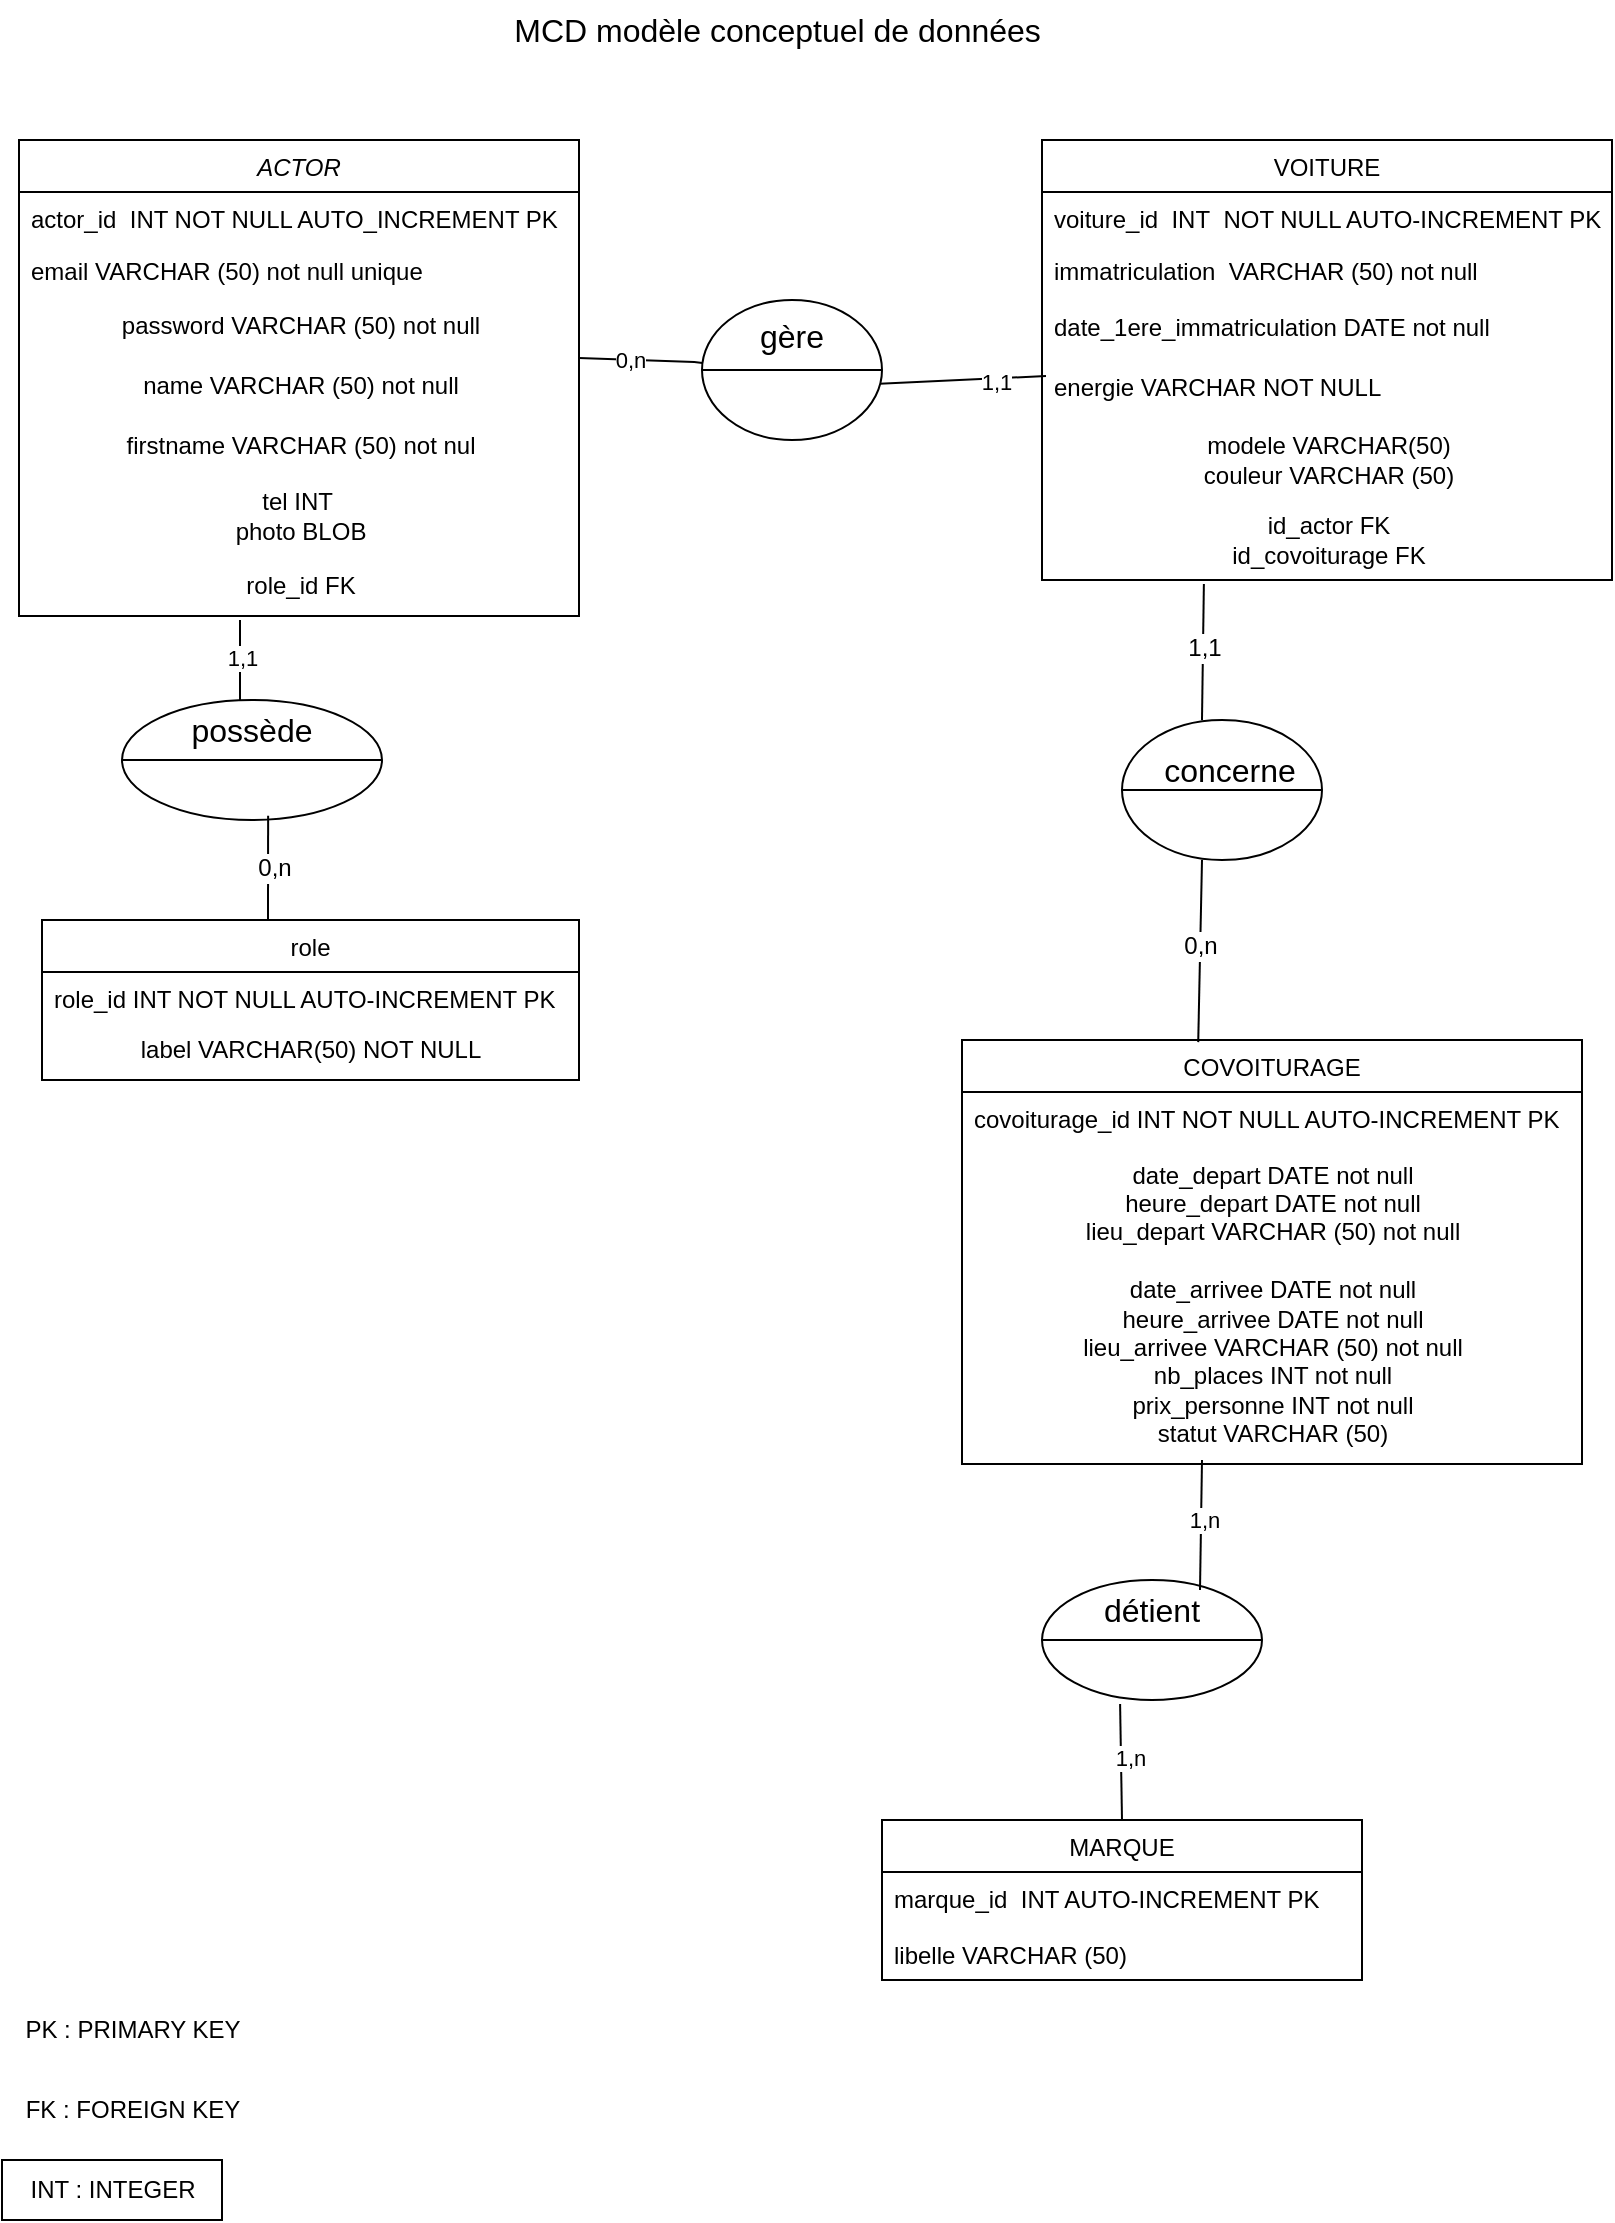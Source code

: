 <mxfile version="26.0.14">
  <diagram name="Page-1" id="DtJo75ZNy9iMemWSUQGx">
    <mxGraphModel dx="1120" dy="426" grid="1" gridSize="10" guides="1" tooltips="1" connect="1" arrows="1" fold="1" page="1" pageScale="1" pageWidth="827" pageHeight="1169" math="0" shadow="0">
      <root>
        <mxCell id="0" />
        <mxCell id="1" parent="0" />
        <mxCell id="MAlRhFrGBA3OUkSqN0sr-2" value="ACTOR" style="swimlane;fontStyle=2;align=center;verticalAlign=top;childLayout=stackLayout;horizontal=1;startSize=26;horizontalStack=0;resizeParent=1;resizeLast=0;collapsible=1;marginBottom=0;rounded=0;shadow=0;strokeWidth=1;" parent="1" vertex="1">
          <mxGeometry x="8.5" y="80" width="280" height="238" as="geometry">
            <mxRectangle x="230" y="140" width="160" height="26" as="alternateBounds" />
          </mxGeometry>
        </mxCell>
        <mxCell id="MAlRhFrGBA3OUkSqN0sr-3" value="actor_id  INT NOT NULL AUTO_INCREMENT PK&#xa;&#xa;email VARCHAR(50) not null&#xa;&#xa;" style="text;align=left;verticalAlign=top;spacingLeft=4;spacingRight=4;overflow=hidden;rotatable=0;points=[[0,0.5],[1,0.5]];portConstraint=eastwest;" parent="MAlRhFrGBA3OUkSqN0sr-2" vertex="1">
          <mxGeometry y="26" width="280" height="26" as="geometry" />
        </mxCell>
        <mxCell id="MAlRhFrGBA3OUkSqN0sr-4" value="email VARCHAR (50) not null unique&#xa;&#xa;password VARCHAR(50) not null&#xa;" style="text;align=left;verticalAlign=top;spacingLeft=4;spacingRight=4;overflow=hidden;rotatable=0;points=[[0,0.5],[1,0.5]];portConstraint=eastwest;rounded=0;shadow=0;html=0;" parent="MAlRhFrGBA3OUkSqN0sr-2" vertex="1">
          <mxGeometry y="52" width="280" height="26" as="geometry" />
        </mxCell>
        <mxCell id="MAlRhFrGBA3OUkSqN0sr-5" value="password VARCHAR (50) not null" style="text;html=1;align=center;verticalAlign=middle;resizable=0;points=[];autosize=1;strokeColor=none;fillColor=none;" parent="MAlRhFrGBA3OUkSqN0sr-2" vertex="1">
          <mxGeometry y="78" width="280" height="30" as="geometry" />
        </mxCell>
        <mxCell id="MAlRhFrGBA3OUkSqN0sr-6" value="name VARCHAR (50) not null" style="text;html=1;align=center;verticalAlign=middle;resizable=0;points=[];autosize=1;strokeColor=none;fillColor=none;" parent="MAlRhFrGBA3OUkSqN0sr-2" vertex="1">
          <mxGeometry y="108" width="280" height="30" as="geometry" />
        </mxCell>
        <mxCell id="MAlRhFrGBA3OUkSqN0sr-7" value="firstname VARCHAR (50) not nul" style="text;html=1;align=center;verticalAlign=middle;resizable=0;points=[];autosize=1;strokeColor=none;fillColor=none;" parent="MAlRhFrGBA3OUkSqN0sr-2" vertex="1">
          <mxGeometry y="138" width="280" height="30" as="geometry" />
        </mxCell>
        <mxCell id="lnbEpuKQWNsZzkXJiBFf-1" value="tel INT&amp;nbsp;&lt;div&gt;photo BLOB&lt;/div&gt;" style="text;html=1;align=center;verticalAlign=middle;resizable=0;points=[];autosize=1;strokeColor=none;fillColor=none;" vertex="1" parent="MAlRhFrGBA3OUkSqN0sr-2">
          <mxGeometry y="168" width="280" height="40" as="geometry" />
        </mxCell>
        <mxCell id="lnbEpuKQWNsZzkXJiBFf-13" value="role_id FK" style="text;html=1;align=center;verticalAlign=middle;resizable=0;points=[];autosize=1;strokeColor=none;fillColor=none;" vertex="1" parent="MAlRhFrGBA3OUkSqN0sr-2">
          <mxGeometry y="208" width="280" height="30" as="geometry" />
        </mxCell>
        <mxCell id="MAlRhFrGBA3OUkSqN0sr-8" value="role" style="swimlane;fontStyle=0;align=center;verticalAlign=top;childLayout=stackLayout;horizontal=1;startSize=26;horizontalStack=0;resizeParent=1;resizeLast=0;collapsible=1;marginBottom=0;rounded=0;shadow=0;strokeWidth=1;" parent="1" vertex="1">
          <mxGeometry x="20" y="470" width="268.5" height="80" as="geometry">
            <mxRectangle x="340" y="380" width="170" height="26" as="alternateBounds" />
          </mxGeometry>
        </mxCell>
        <mxCell id="MAlRhFrGBA3OUkSqN0sr-9" value="role_id INT NOT NULL AUTO-INCREMENT PK" style="text;align=left;verticalAlign=top;spacingLeft=4;spacingRight=4;overflow=hidden;rotatable=0;points=[[0,0.5],[1,0.5]];portConstraint=eastwest;" parent="MAlRhFrGBA3OUkSqN0sr-8" vertex="1">
          <mxGeometry y="26" width="268.5" height="24" as="geometry" />
        </mxCell>
        <mxCell id="MAlRhFrGBA3OUkSqN0sr-10" value="label VARCHAR(50) NOT NULL" style="text;html=1;align=center;verticalAlign=middle;resizable=0;points=[];autosize=1;strokeColor=none;fillColor=none;" parent="MAlRhFrGBA3OUkSqN0sr-8" vertex="1">
          <mxGeometry y="50" width="268.5" height="30" as="geometry" />
        </mxCell>
        <mxCell id="MAlRhFrGBA3OUkSqN0sr-11" value="" style="shape=lineEllipse;perimeter=ellipsePerimeter;whiteSpace=wrap;html=1;backgroundOutline=1;" parent="1" vertex="1">
          <mxGeometry x="60" y="360" width="130" height="60" as="geometry" />
        </mxCell>
        <mxCell id="MAlRhFrGBA3OUkSqN0sr-12" value="possède" style="text;strokeColor=none;align=center;fillColor=none;html=1;verticalAlign=middle;whiteSpace=wrap;rounded=0;fontSize=16;" parent="1" vertex="1">
          <mxGeometry x="95" y="360" width="60" height="30" as="geometry" />
        </mxCell>
        <mxCell id="MAlRhFrGBA3OUkSqN0sr-13" value="" style="shape=lineEllipse;perimeter=ellipsePerimeter;whiteSpace=wrap;html=1;backgroundOutline=1;" parent="1" vertex="1">
          <mxGeometry x="520" y="800" width="110" height="60" as="geometry" />
        </mxCell>
        <mxCell id="MAlRhFrGBA3OUkSqN0sr-21" value="1" style="endArrow=none;html=1;rounded=0;fontSize=12;startSize=8;endSize=8;curved=1;exitX=0.562;exitY=0.965;exitDx=0;exitDy=0;exitPerimeter=0;" parent="1" source="MAlRhFrGBA3OUkSqN0sr-11" edge="1">
          <mxGeometry width="50" height="50" relative="1" as="geometry">
            <mxPoint x="210" y="650" as="sourcePoint" />
            <mxPoint x="133" y="470" as="targetPoint" />
          </mxGeometry>
        </mxCell>
        <mxCell id="MAlRhFrGBA3OUkSqN0sr-22" value="0,n" style="edgeLabel;html=1;align=center;verticalAlign=middle;resizable=0;points=[];fontSize=12;" parent="MAlRhFrGBA3OUkSqN0sr-21" connectable="0" vertex="1">
          <mxGeometry y="3" relative="1" as="geometry">
            <mxPoint as="offset" />
          </mxGeometry>
        </mxCell>
        <mxCell id="MAlRhFrGBA3OUkSqN0sr-27" value="VOITURE" style="swimlane;fontStyle=0;align=center;verticalAlign=top;childLayout=stackLayout;horizontal=1;startSize=26;horizontalStack=0;resizeParent=1;resizeLast=0;collapsible=1;marginBottom=0;rounded=0;shadow=0;strokeWidth=1;" parent="1" vertex="1">
          <mxGeometry x="520" y="80" width="285" height="220" as="geometry">
            <mxRectangle x="130" y="380" width="160" height="26" as="alternateBounds" />
          </mxGeometry>
        </mxCell>
        <mxCell id="MAlRhFrGBA3OUkSqN0sr-28" value="voiture_id  INT  NOT NULL AUTO-INCREMENT PK" style="text;align=left;verticalAlign=top;spacingLeft=4;spacingRight=4;overflow=hidden;rotatable=0;points=[[0,0.5],[1,0.5]];portConstraint=eastwest;" parent="MAlRhFrGBA3OUkSqN0sr-27" vertex="1">
          <mxGeometry y="26" width="285" height="26" as="geometry" />
        </mxCell>
        <mxCell id="MAlRhFrGBA3OUkSqN0sr-29" value="immatriculation  VARCHAR (50) not null&#xa;&#xa;date_1ere_immatriculation DATE not null" style="text;align=left;verticalAlign=top;spacingLeft=4;spacingRight=4;overflow=hidden;rotatable=0;points=[[0,0.5],[1,0.5]];portConstraint=eastwest;rounded=0;shadow=0;html=0;" parent="MAlRhFrGBA3OUkSqN0sr-27" vertex="1">
          <mxGeometry y="52" width="285" height="58" as="geometry" />
        </mxCell>
        <mxCell id="MAlRhFrGBA3OUkSqN0sr-30" value="energie VARCHAR NOT NULL&#xa;" style="text;align=left;verticalAlign=top;spacingLeft=4;spacingRight=4;overflow=hidden;rotatable=0;points=[[0,0.5],[1,0.5]];portConstraint=eastwest;" parent="MAlRhFrGBA3OUkSqN0sr-27" vertex="1">
          <mxGeometry y="110" width="285" height="30" as="geometry" />
        </mxCell>
        <mxCell id="lnbEpuKQWNsZzkXJiBFf-4" value="&lt;span style=&quot;text-align: left;&quot;&gt;modele VARCHAR(50)&lt;/span&gt;&lt;div&gt;&lt;span style=&quot;text-align: left;&quot;&gt;couleur VARCHAR (50)&lt;/span&gt;&lt;/div&gt;" style="text;html=1;align=center;verticalAlign=middle;resizable=0;points=[];autosize=1;strokeColor=none;fillColor=none;" vertex="1" parent="MAlRhFrGBA3OUkSqN0sr-27">
          <mxGeometry y="140" width="285" height="40" as="geometry" />
        </mxCell>
        <mxCell id="lnbEpuKQWNsZzkXJiBFf-2" value="id_actor FK&lt;div&gt;id_covoiturage FK&lt;/div&gt;" style="text;html=1;align=center;verticalAlign=middle;resizable=0;points=[];autosize=1;strokeColor=none;fillColor=none;" vertex="1" parent="MAlRhFrGBA3OUkSqN0sr-27">
          <mxGeometry y="180" width="285" height="40" as="geometry" />
        </mxCell>
        <mxCell id="MAlRhFrGBA3OUkSqN0sr-32" value="COVOITURAGE" style="swimlane;fontStyle=0;align=center;verticalAlign=top;childLayout=stackLayout;horizontal=1;startSize=26;horizontalStack=0;resizeParent=1;resizeLast=0;collapsible=1;marginBottom=0;rounded=0;shadow=0;strokeWidth=1;" parent="1" vertex="1">
          <mxGeometry x="480" y="530" width="310" height="212" as="geometry">
            <mxRectangle x="130" y="380" width="160" height="26" as="alternateBounds" />
          </mxGeometry>
        </mxCell>
        <mxCell id="MAlRhFrGBA3OUkSqN0sr-33" value="covoiturage_id INT NOT NULL AUTO-INCREMENT PK&#xa;" style="text;align=left;verticalAlign=top;spacingLeft=4;spacingRight=4;overflow=hidden;rotatable=0;points=[[0,0.5],[1,0.5]];portConstraint=eastwest;" parent="MAlRhFrGBA3OUkSqN0sr-32" vertex="1">
          <mxGeometry y="26" width="310" height="26" as="geometry" />
        </mxCell>
        <mxCell id="lnbEpuKQWNsZzkXJiBFf-3" value="date_depart DATE not null&lt;div&gt;heure_depart DATE not null&lt;/div&gt;&lt;div&gt;lieu_depart VARCHAR (50) not null&lt;/div&gt;&lt;div&gt;&lt;br&gt;&lt;/div&gt;&lt;div&gt;date_arrivee DATE not null&lt;/div&gt;&lt;div&gt;heure_arrivee DATE not null&lt;/div&gt;&lt;div&gt;lieu_arrivee VARCHAR (50) not null&lt;/div&gt;&lt;div&gt;nb_places INT not null&lt;/div&gt;&lt;div&gt;prix_personne INT not null&lt;/div&gt;&lt;div&gt;statut VARCHAR (50)&lt;/div&gt;" style="text;html=1;align=center;verticalAlign=middle;resizable=0;points=[];autosize=1;strokeColor=none;fillColor=none;" vertex="1" parent="MAlRhFrGBA3OUkSqN0sr-32">
          <mxGeometry y="52" width="310" height="160" as="geometry" />
        </mxCell>
        <mxCell id="MAlRhFrGBA3OUkSqN0sr-36" value="MARQUE" style="swimlane;fontStyle=0;align=center;verticalAlign=top;childLayout=stackLayout;horizontal=1;startSize=26;horizontalStack=0;resizeParent=1;resizeLast=0;collapsible=1;marginBottom=0;rounded=0;shadow=0;strokeWidth=1;" parent="1" vertex="1">
          <mxGeometry x="440" y="920" width="240" height="80" as="geometry">
            <mxRectangle x="130" y="380" width="160" height="26" as="alternateBounds" />
          </mxGeometry>
        </mxCell>
        <mxCell id="MAlRhFrGBA3OUkSqN0sr-37" value="marque_id  INT AUTO-INCREMENT PK&#xa;&#xa;libelle VARCHAR (50)&#xa;&#xa;" style="text;align=left;verticalAlign=top;spacingLeft=4;spacingRight=4;overflow=hidden;rotatable=0;points=[[0,0.5],[1,0.5]];portConstraint=eastwest;" parent="MAlRhFrGBA3OUkSqN0sr-36" vertex="1">
          <mxGeometry y="26" width="240" height="54" as="geometry" />
        </mxCell>
        <mxCell id="MAlRhFrGBA3OUkSqN0sr-39" value="détient" style="text;strokeColor=none;fillColor=none;html=1;align=center;verticalAlign=middle;whiteSpace=wrap;rounded=0;fontSize=16;" parent="1" vertex="1">
          <mxGeometry x="545" y="800" width="60" height="30" as="geometry" />
        </mxCell>
        <mxCell id="MAlRhFrGBA3OUkSqN0sr-44" value="MCD modèle conceptuel de données&amp;nbsp;" style="text;strokeColor=none;fillColor=none;html=1;align=center;verticalAlign=middle;whiteSpace=wrap;rounded=0;fontSize=16;" parent="1" vertex="1">
          <mxGeometry x="240" y="10" width="300" height="30" as="geometry" />
        </mxCell>
        <mxCell id="MAlRhFrGBA3OUkSqN0sr-45" value="" style="endArrow=none;html=1;rounded=0;fontSize=12;startSize=8;endSize=8;curved=1;" parent="1" edge="1">
          <mxGeometry width="50" height="50" relative="1" as="geometry">
            <mxPoint x="119" y="360" as="sourcePoint" />
            <mxPoint x="119" y="320" as="targetPoint" />
          </mxGeometry>
        </mxCell>
        <mxCell id="lnbEpuKQWNsZzkXJiBFf-12" value="1,1" style="edgeLabel;html=1;align=center;verticalAlign=middle;resizable=0;points=[];" vertex="1" connectable="0" parent="MAlRhFrGBA3OUkSqN0sr-45">
          <mxGeometry x="0.067" y="-1" relative="1" as="geometry">
            <mxPoint as="offset" />
          </mxGeometry>
        </mxCell>
        <mxCell id="MAlRhFrGBA3OUkSqN0sr-47" value="" style="shape=lineEllipse;perimeter=ellipsePerimeter;whiteSpace=wrap;html=1;backgroundOutline=1;" parent="1" vertex="1">
          <mxGeometry x="560" y="370" width="100" height="70" as="geometry" />
        </mxCell>
        <mxCell id="MAlRhFrGBA3OUkSqN0sr-48" value="concerne" style="text;strokeColor=none;fillColor=none;html=1;align=center;verticalAlign=middle;whiteSpace=wrap;rounded=0;fontSize=16;" parent="1" vertex="1">
          <mxGeometry x="584" y="380" width="60" height="30" as="geometry" />
        </mxCell>
        <mxCell id="MAlRhFrGBA3OUkSqN0sr-49" value="" style="endArrow=none;html=1;rounded=0;fontSize=12;startSize=8;endSize=8;curved=1;entryX=0.381;entryY=0.005;entryDx=0;entryDy=0;entryPerimeter=0;" parent="1" target="MAlRhFrGBA3OUkSqN0sr-32" edge="1">
          <mxGeometry width="50" height="50" relative="1" as="geometry">
            <mxPoint x="600" y="440" as="sourcePoint" />
            <mxPoint x="600" y="520" as="targetPoint" />
          </mxGeometry>
        </mxCell>
        <mxCell id="MAlRhFrGBA3OUkSqN0sr-50" value="0,n" style="edgeLabel;html=1;align=center;verticalAlign=middle;resizable=0;points=[];fontSize=12;" parent="MAlRhFrGBA3OUkSqN0sr-49" connectable="0" vertex="1">
          <mxGeometry x="-0.064" relative="1" as="geometry">
            <mxPoint as="offset" />
          </mxGeometry>
        </mxCell>
        <mxCell id="MAlRhFrGBA3OUkSqN0sr-51" value="" style="endArrow=none;html=1;rounded=0;fontSize=12;startSize=8;endSize=8;curved=1;exitX=0.284;exitY=1.05;exitDx=0;exitDy=0;exitPerimeter=0;" parent="1" source="lnbEpuKQWNsZzkXJiBFf-2" edge="1">
          <mxGeometry width="50" height="50" relative="1" as="geometry">
            <mxPoint x="646" y="260" as="sourcePoint" />
            <mxPoint x="600" y="370" as="targetPoint" />
          </mxGeometry>
        </mxCell>
        <mxCell id="MAlRhFrGBA3OUkSqN0sr-52" value="1,1" style="edgeLabel;html=1;align=center;verticalAlign=middle;resizable=0;points=[];fontSize=12;" parent="MAlRhFrGBA3OUkSqN0sr-51" connectable="0" vertex="1">
          <mxGeometry x="-0.08" relative="1" as="geometry">
            <mxPoint as="offset" />
          </mxGeometry>
        </mxCell>
        <mxCell id="MAlRhFrGBA3OUkSqN0sr-53" value="" style="endArrow=none;html=1;rounded=0;exitX=1;exitY=0.033;exitDx=0;exitDy=0;exitPerimeter=0;entryX=0.007;entryY=0.267;entryDx=0;entryDy=0;entryPerimeter=0;" parent="1" source="MAlRhFrGBA3OUkSqN0sr-6" target="MAlRhFrGBA3OUkSqN0sr-30" edge="1">
          <mxGeometry width="50" height="50" relative="1" as="geometry">
            <mxPoint x="275.01" y="188.01" as="sourcePoint" />
            <mxPoint x="514.99" y="199.01" as="targetPoint" />
            <Array as="points">
              <mxPoint x="346.13" y="191" />
              <mxPoint x="436.13" y="202" />
            </Array>
          </mxGeometry>
        </mxCell>
        <mxCell id="MAlRhFrGBA3OUkSqN0sr-54" value="0,n" style="edgeLabel;html=1;align=center;verticalAlign=middle;resizable=0;points=[];" parent="MAlRhFrGBA3OUkSqN0sr-53" connectable="0" vertex="1">
          <mxGeometry x="-0.816" y="-2" relative="1" as="geometry">
            <mxPoint x="4" y="-2" as="offset" />
          </mxGeometry>
        </mxCell>
        <mxCell id="1flx8aomIGvdN2lUnzul-2" value="1,1" style="edgeLabel;html=1;align=center;verticalAlign=middle;resizable=0;points=[];" parent="MAlRhFrGBA3OUkSqN0sr-53" vertex="1" connectable="0">
          <mxGeometry x="0.782" y="-2" relative="1" as="geometry">
            <mxPoint as="offset" />
          </mxGeometry>
        </mxCell>
        <mxCell id="MAlRhFrGBA3OUkSqN0sr-56" value="" style="shape=lineEllipse;perimeter=ellipsePerimeter;whiteSpace=wrap;html=1;backgroundOutline=1;" parent="1" vertex="1">
          <mxGeometry x="350" y="160" width="90" height="70" as="geometry" />
        </mxCell>
        <mxCell id="MAlRhFrGBA3OUkSqN0sr-57" value="&lt;font style=&quot;font-size: 16px;&quot;&gt;gère&lt;/font&gt;&lt;div&gt;&lt;br&gt;&lt;/div&gt;" style="text;strokeColor=none;align=center;fillColor=none;html=1;verticalAlign=middle;whiteSpace=wrap;rounded=0;" parent="1" vertex="1">
          <mxGeometry x="365" y="170" width="60" height="30" as="geometry" />
        </mxCell>
        <mxCell id="MAlRhFrGBA3OUkSqN0sr-61" value="PK : PRIMARY KEY" style="text;html=1;align=center;verticalAlign=middle;resizable=0;points=[];autosize=1;strokeColor=none;fillColor=none;" parent="1" vertex="1">
          <mxGeometry y="1010" width="130" height="30" as="geometry" />
        </mxCell>
        <mxCell id="MAlRhFrGBA3OUkSqN0sr-62" value="INT : INTEGER" style="text;html=1;align=center;verticalAlign=middle;resizable=0;points=[];autosize=1;strokeColor=#000000;fillColor=none;" parent="1" vertex="1">
          <mxGeometry y="1090" width="110" height="30" as="geometry" />
        </mxCell>
        <mxCell id="lnbEpuKQWNsZzkXJiBFf-5" value="" style="endArrow=none;html=1;rounded=0;exitX=0.9;exitY=0.167;exitDx=0;exitDy=0;exitPerimeter=0;" edge="1" parent="1" source="MAlRhFrGBA3OUkSqN0sr-39">
          <mxGeometry width="50" height="50" relative="1" as="geometry">
            <mxPoint x="610" y="810" as="sourcePoint" />
            <mxPoint x="600" y="740" as="targetPoint" />
          </mxGeometry>
        </mxCell>
        <mxCell id="lnbEpuKQWNsZzkXJiBFf-6" value="1,n" style="edgeLabel;html=1;align=center;verticalAlign=middle;resizable=0;points=[];" vertex="1" connectable="0" parent="lnbEpuKQWNsZzkXJiBFf-5">
          <mxGeometry x="0.12" y="-1" relative="1" as="geometry">
            <mxPoint y="1" as="offset" />
          </mxGeometry>
        </mxCell>
        <mxCell id="lnbEpuKQWNsZzkXJiBFf-7" value="" style="endArrow=none;html=1;rounded=0;entryX=0.355;entryY=1.033;entryDx=0;entryDy=0;entryPerimeter=0;exitX=0.5;exitY=0;exitDx=0;exitDy=0;" edge="1" parent="1" source="MAlRhFrGBA3OUkSqN0sr-36" target="MAlRhFrGBA3OUkSqN0sr-13">
          <mxGeometry width="50" height="50" relative="1" as="geometry">
            <mxPoint x="560" y="910" as="sourcePoint" />
            <mxPoint x="570" y="860" as="targetPoint" />
          </mxGeometry>
        </mxCell>
        <mxCell id="lnbEpuKQWNsZzkXJiBFf-8" value="1,n" style="edgeLabel;html=1;align=center;verticalAlign=middle;resizable=0;points=[];" vertex="1" connectable="0" parent="lnbEpuKQWNsZzkXJiBFf-7">
          <mxGeometry x="0.08" y="-4" relative="1" as="geometry">
            <mxPoint as="offset" />
          </mxGeometry>
        </mxCell>
        <mxCell id="lnbEpuKQWNsZzkXJiBFf-9" value="FK : FOREIGN KEY" style="text;html=1;align=center;verticalAlign=middle;resizable=0;points=[];autosize=1;strokeColor=none;fillColor=none;" vertex="1" parent="1">
          <mxGeometry y="1050" width="130" height="30" as="geometry" />
        </mxCell>
      </root>
    </mxGraphModel>
  </diagram>
</mxfile>
